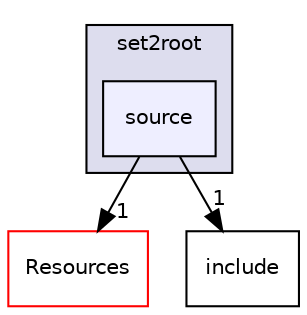 digraph "source" {
  compound=true
  node [ fontsize="10", fontname="Helvetica"];
  edge [ labelfontsize="10", labelfontname="Helvetica"];
  subgraph clusterdir_d571a2a08ec66742a27a11871c79f63f {
    graph [ bgcolor="#ddddee", pencolor="black", label="set2root" fontname="Helvetica", fontsize="10", URL="dir_d571a2a08ec66742a27a11871c79f63f.html"]
  dir_2bc78de53f473585f6b45d6ef4c060f0 [shape=box, label="source", style="filled", fillcolor="#eeeeff", pencolor="black", URL="dir_2bc78de53f473585f6b45d6ef4c060f0.html"];
  }
  dir_bde32bf976401edbce144c1ca78437b0 [shape=box label="Resources" fillcolor="white" style="filled" color="red" URL="dir_bde32bf976401edbce144c1ca78437b0.html"];
  dir_1412f50b5d09a44e9eaa7d9b43460993 [shape=box label="include" URL="dir_1412f50b5d09a44e9eaa7d9b43460993.html"];
  dir_2bc78de53f473585f6b45d6ef4c060f0->dir_bde32bf976401edbce144c1ca78437b0 [headlabel="1", labeldistance=1.5 headhref="dir_000067_000019.html"];
  dir_2bc78de53f473585f6b45d6ef4c060f0->dir_1412f50b5d09a44e9eaa7d9b43460993 [headlabel="1", labeldistance=1.5 headhref="dir_000067_000068.html"];
}
